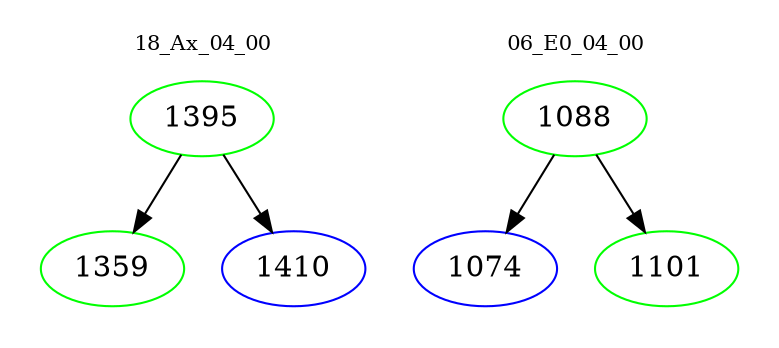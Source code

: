 digraph{
subgraph cluster_0 {
color = white
label = "18_Ax_04_00";
fontsize=10;
T0_1395 [label="1395", color="green"]
T0_1395 -> T0_1359 [color="black"]
T0_1359 [label="1359", color="green"]
T0_1395 -> T0_1410 [color="black"]
T0_1410 [label="1410", color="blue"]
}
subgraph cluster_1 {
color = white
label = "06_E0_04_00";
fontsize=10;
T1_1088 [label="1088", color="green"]
T1_1088 -> T1_1074 [color="black"]
T1_1074 [label="1074", color="blue"]
T1_1088 -> T1_1101 [color="black"]
T1_1101 [label="1101", color="green"]
}
}
